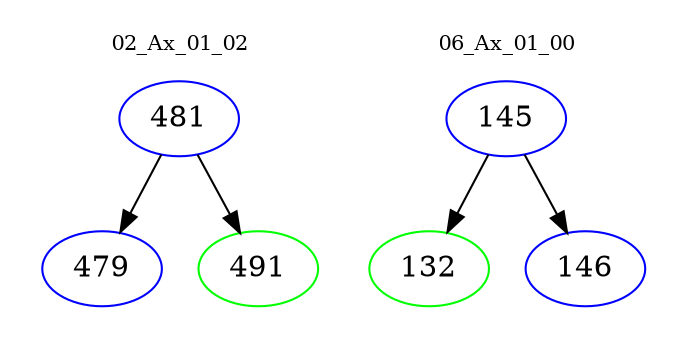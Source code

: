 digraph{
subgraph cluster_0 {
color = white
label = "02_Ax_01_02";
fontsize=10;
T0_481 [label="481", color="blue"]
T0_481 -> T0_479 [color="black"]
T0_479 [label="479", color="blue"]
T0_481 -> T0_491 [color="black"]
T0_491 [label="491", color="green"]
}
subgraph cluster_1 {
color = white
label = "06_Ax_01_00";
fontsize=10;
T1_145 [label="145", color="blue"]
T1_145 -> T1_132 [color="black"]
T1_132 [label="132", color="green"]
T1_145 -> T1_146 [color="black"]
T1_146 [label="146", color="blue"]
}
}
